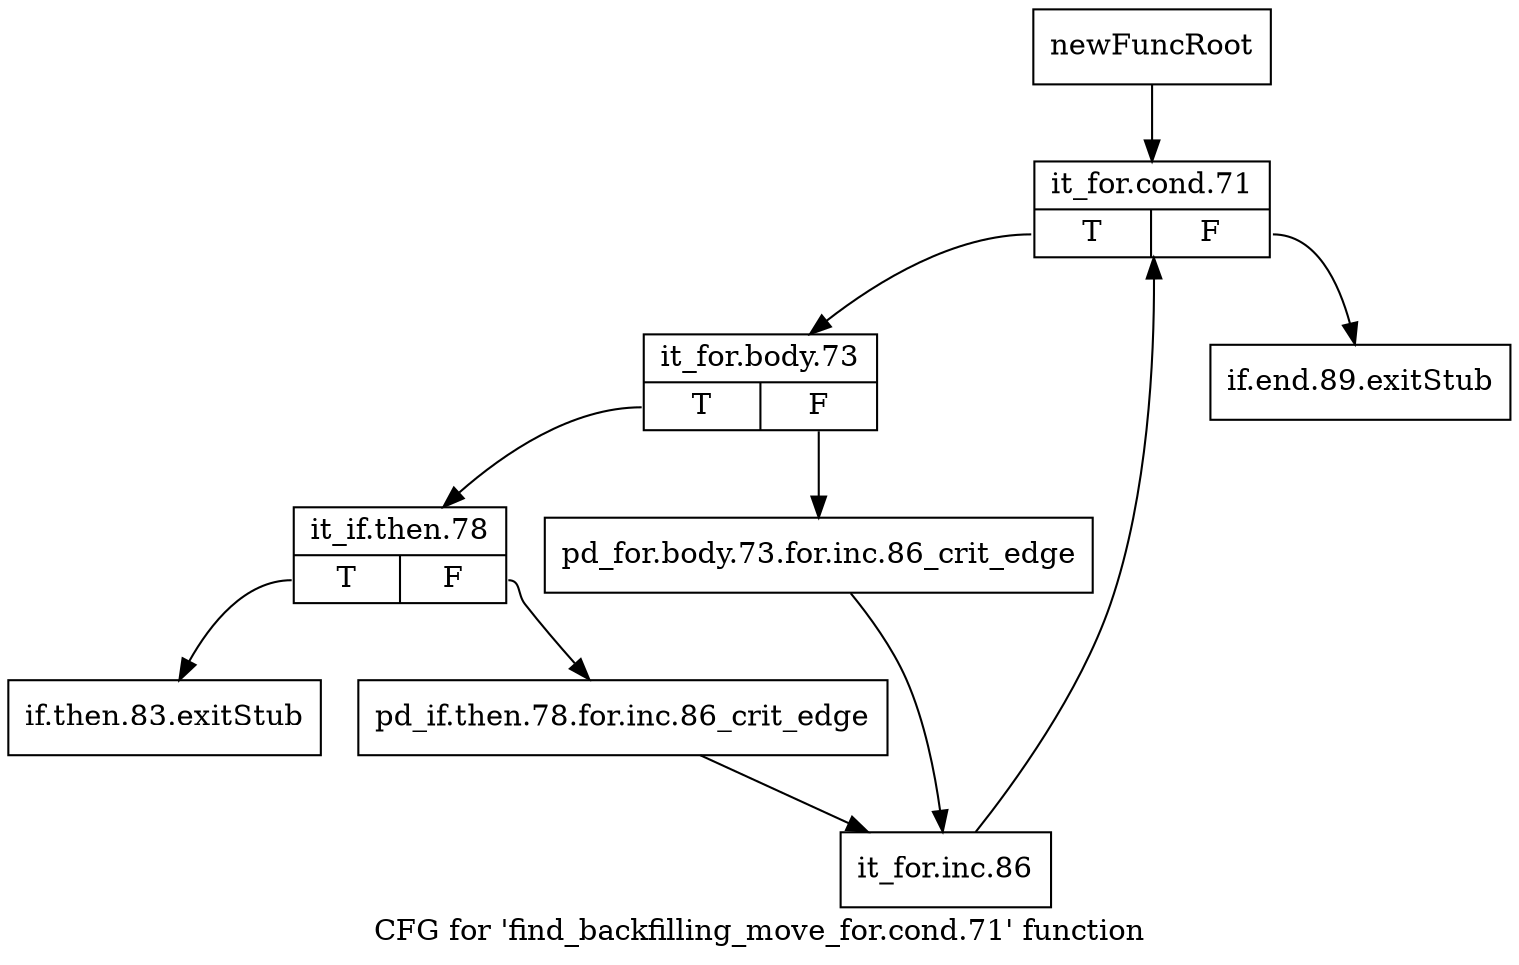 digraph "CFG for 'find_backfilling_move_for.cond.71' function" {
	label="CFG for 'find_backfilling_move_for.cond.71' function";

	Node0x3fc99c0 [shape=record,label="{newFuncRoot}"];
	Node0x3fc99c0 -> Node0x3fc9ab0;
	Node0x3fc9a10 [shape=record,label="{if.end.89.exitStub}"];
	Node0x3fc9a60 [shape=record,label="{if.then.83.exitStub}"];
	Node0x3fc9ab0 [shape=record,label="{it_for.cond.71|{<s0>T|<s1>F}}"];
	Node0x3fc9ab0:s0 -> Node0x3fc9b00;
	Node0x3fc9ab0:s1 -> Node0x3fc9a10;
	Node0x3fc9b00 [shape=record,label="{it_for.body.73|{<s0>T|<s1>F}}"];
	Node0x3fc9b00:s0 -> Node0x3fc9ba0;
	Node0x3fc9b00:s1 -> Node0x3fc9b50;
	Node0x3fc9b50 [shape=record,label="{pd_for.body.73.for.inc.86_crit_edge}"];
	Node0x3fc9b50 -> Node0x3fc9c40;
	Node0x3fc9ba0 [shape=record,label="{it_if.then.78|{<s0>T|<s1>F}}"];
	Node0x3fc9ba0:s0 -> Node0x3fc9a60;
	Node0x3fc9ba0:s1 -> Node0x3fc9bf0;
	Node0x3fc9bf0 [shape=record,label="{pd_if.then.78.for.inc.86_crit_edge}"];
	Node0x3fc9bf0 -> Node0x3fc9c40;
	Node0x3fc9c40 [shape=record,label="{it_for.inc.86}"];
	Node0x3fc9c40 -> Node0x3fc9ab0;
}
